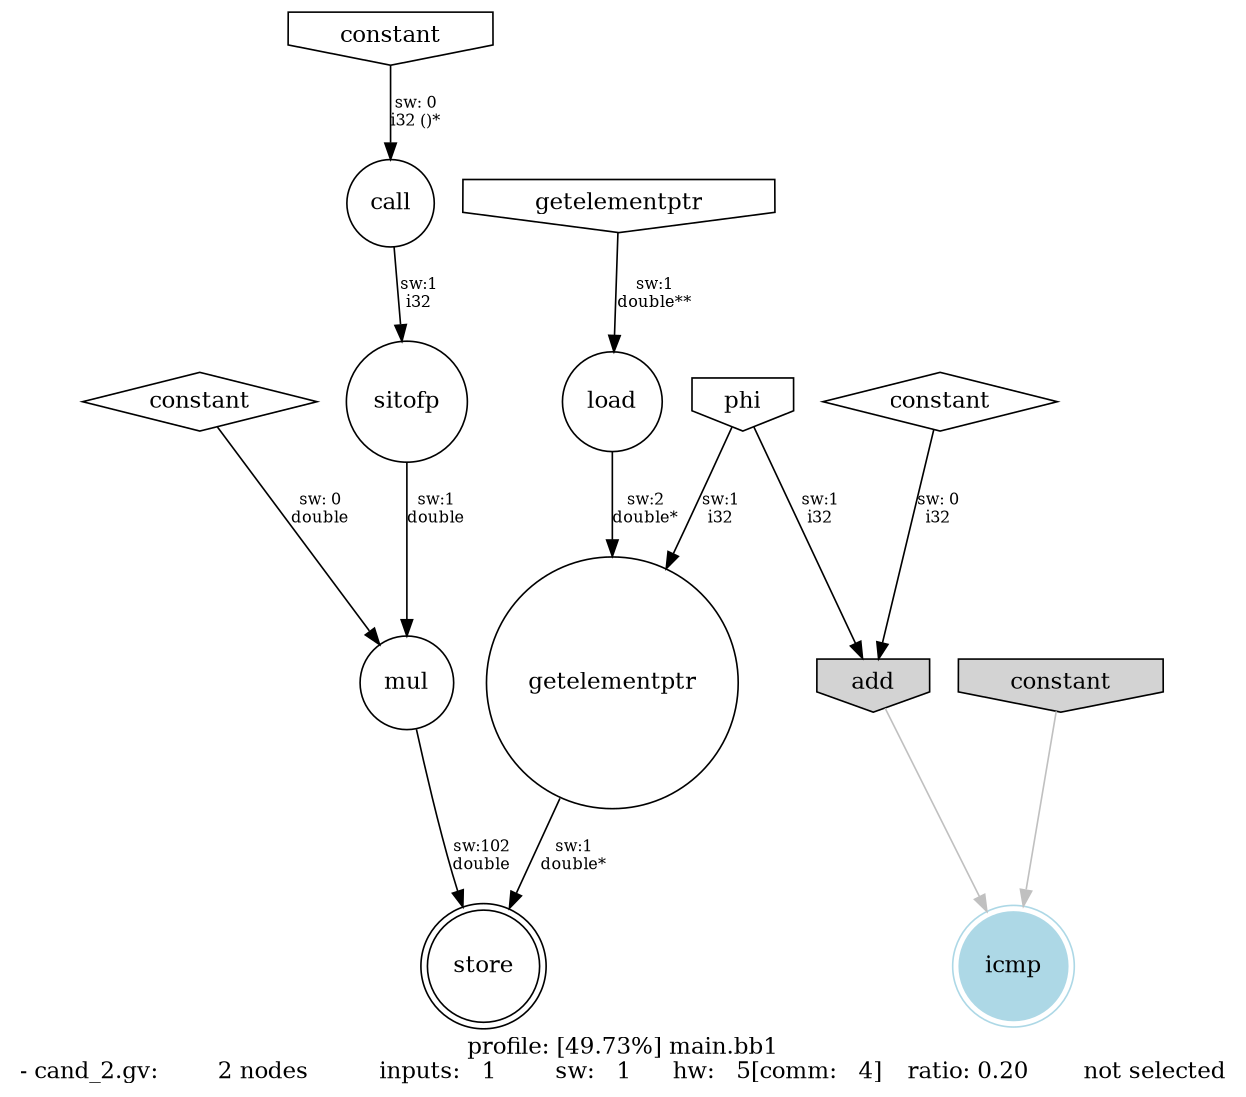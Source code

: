 digraph G {
size = "8.3,11.7"; //a4 size
label = "profile: [49.73%] main.bb1\n- cand_2.gv: 	   2 nodes 	 inputs:   1 	 sw:   1 	 hw:   5[comm:   4] 	 ratio: 0.20 	 not selected"
node_0 [ label = "phi" shape = "invhouse" rank = "source"];
node_1 [ label = "load" shape = "circle"];
node_2 [ label = "getelementptr" shape = "invhouse" rank = "source"];
node_3 [ label = "getelementptr" shape = "circle"];
node_4 [ label = "call" shape = "circle"];
node_5 [ label = "constant" shape = "invhouse" rank = "source"];
node_6 [ label = "sitofp" shape = "circle"];
node_7 [ label = "mul" shape = "circle"];
node_8 [ label = "constant" shape = "diamond"];
node_9 [ label = "store" shape = "doublecircle" rank = "sink"];
node_10 [ label = "add" shape = "doublecircle" rank = "sink"];
node_11 [ label = "constant" shape = "diamond"];
node_12 [ label = "icmp" shape = "doublecircle" rank = "sink" style = "filled" color = "lightblue" ];
node_13 [ label = "constant" shape = "diamond" shape = "invhouse" rank = "source" style = "filled"                    bgcolor = "lightblue" ];
node_2 -> node_1 [ fontsize = 10 label = "sw:1\ndouble**"  ];
node_1 -> node_3 [ fontsize = 10 label = "sw:2\ndouble*"  ];
node_0 -> node_3 [ fontsize = 10 label = "sw:1\ni32"  ];
node_5 -> node_4 [ fontsize = 10 label = "sw: 0\ni32 ()*"  ];
node_4 -> node_6 [ fontsize = 10 label = "sw:1\ni32"  ];
node_6 -> node_7 [ fontsize = 10 label = "sw:1\ndouble"  ];
node_8 -> node_7 [ fontsize = 10 label = "sw: 0\ndouble"  ];
node_7 -> node_9 [ fontsize = 10 label = "sw:102\ndouble"  ];
node_3 -> node_9 [ fontsize = 10 label = "sw:1\ndouble*"  ];
node_0 -> node_10 [ fontsize = 10 label = "sw:1\ni32"  ];
node_11 -> node_10 [ fontsize = 10 label = "sw: 0\ni32"  ];
node_10 -> node_12 [ fontsize = 10 label = "sw:1\ni32"  color = "gray" label = "" ];
node_13 -> node_12 [ fontsize = 10 label = "sw: 0\ni32"  color = "gray" label = "" ];


/* Additional source nodes */
node_10 [ shape = "invhouse" rank = "source" style = "filled" bgcolor = "lightblue" ];
}
